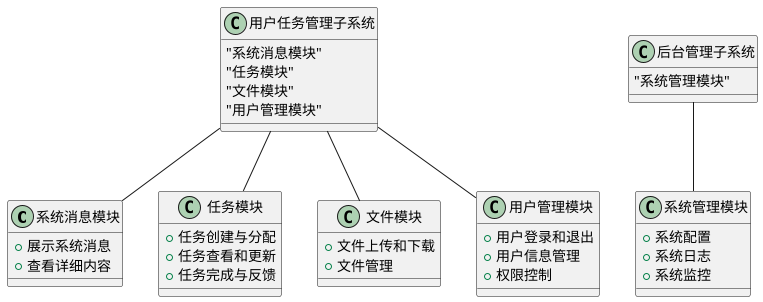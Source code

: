 @startuml

!define RECTANGLE class
!define DATABASE database
!define CLOUD cloud

RECTANGLE "系统消息模块" {
  +展示系统消息
  +查看详细内容
}

RECTANGLE "任务模块" {
  +任务创建与分配
  +任务查看和更新
  +任务完成与反馈
}

RECTANGLE "文件模块" {
  +文件上传和下载
  +文件管理
}

RECTANGLE "用户管理模块" {
  +用户登录和退出
  +用户信息管理
  +权限控制
}

RECTANGLE "用户任务管理子系统" {
  "系统消息模块"
  "任务模块"
  "文件模块"
  "用户管理模块"
}

RECTANGLE "后台管理子系统" {
  "系统管理模块"
}

RECTANGLE "系统管理模块" {
    +系统配置
    +系统日志
    +系统监控
}

"用户任务管理子系统" -- "系统消息模块"
"用户任务管理子系统" -- "任务模块"
"用户任务管理子系统" -- "文件模块"
"用户任务管理子系统" -- "用户管理模块"
"后台管理子系统" -- "系统管理模块"

@enduml
